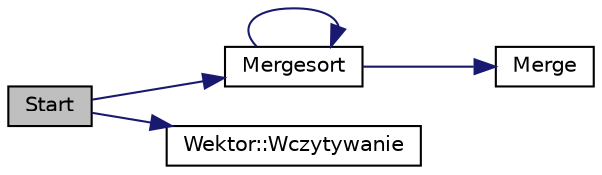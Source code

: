 digraph G
{
  edge [fontname="Helvetica",fontsize="10",labelfontname="Helvetica",labelfontsize="10"];
  node [fontname="Helvetica",fontsize="10",shape=record];
  rankdir="LR";
  Node1 [label="Start",height=0.2,width=0.4,color="black", fillcolor="grey75", style="filled" fontcolor="black"];
  Node1 -> Node2 [color="midnightblue",fontsize="10",style="solid",fontname="Helvetica"];
  Node2 [label="Mergesort",height=0.2,width=0.4,color="black", fillcolor="white", style="filled",URL="$sortowanie_8hh.html#aef86471111fa2a6e85838c237e2a1acd",tooltip="Funkcja sortowania - Mergesort."];
  Node2 -> Node2 [color="midnightblue",fontsize="10",style="solid",fontname="Helvetica"];
  Node2 -> Node3 [color="midnightblue",fontsize="10",style="solid",fontname="Helvetica"];
  Node3 [label="Merge",height=0.2,width=0.4,color="black", fillcolor="white", style="filled",URL="$sortowanie_8hh.html#a6789c689e21e64372c02be9c8b3ea7d4",tooltip="Funkcja pomocnicza sortowania Mergesort."];
  Node1 -> Node4 [color="midnightblue",fontsize="10",style="solid",fontname="Helvetica"];
  Node4 [label="Wektor::Wczytywanie",height=0.2,width=0.4,color="black", fillcolor="white", style="filled",URL="$class_wektor.html#ab92e4e4bded170a49ebfd48be164b91c",tooltip="Wczytywanie liczb z pliku do wektora."];
}
